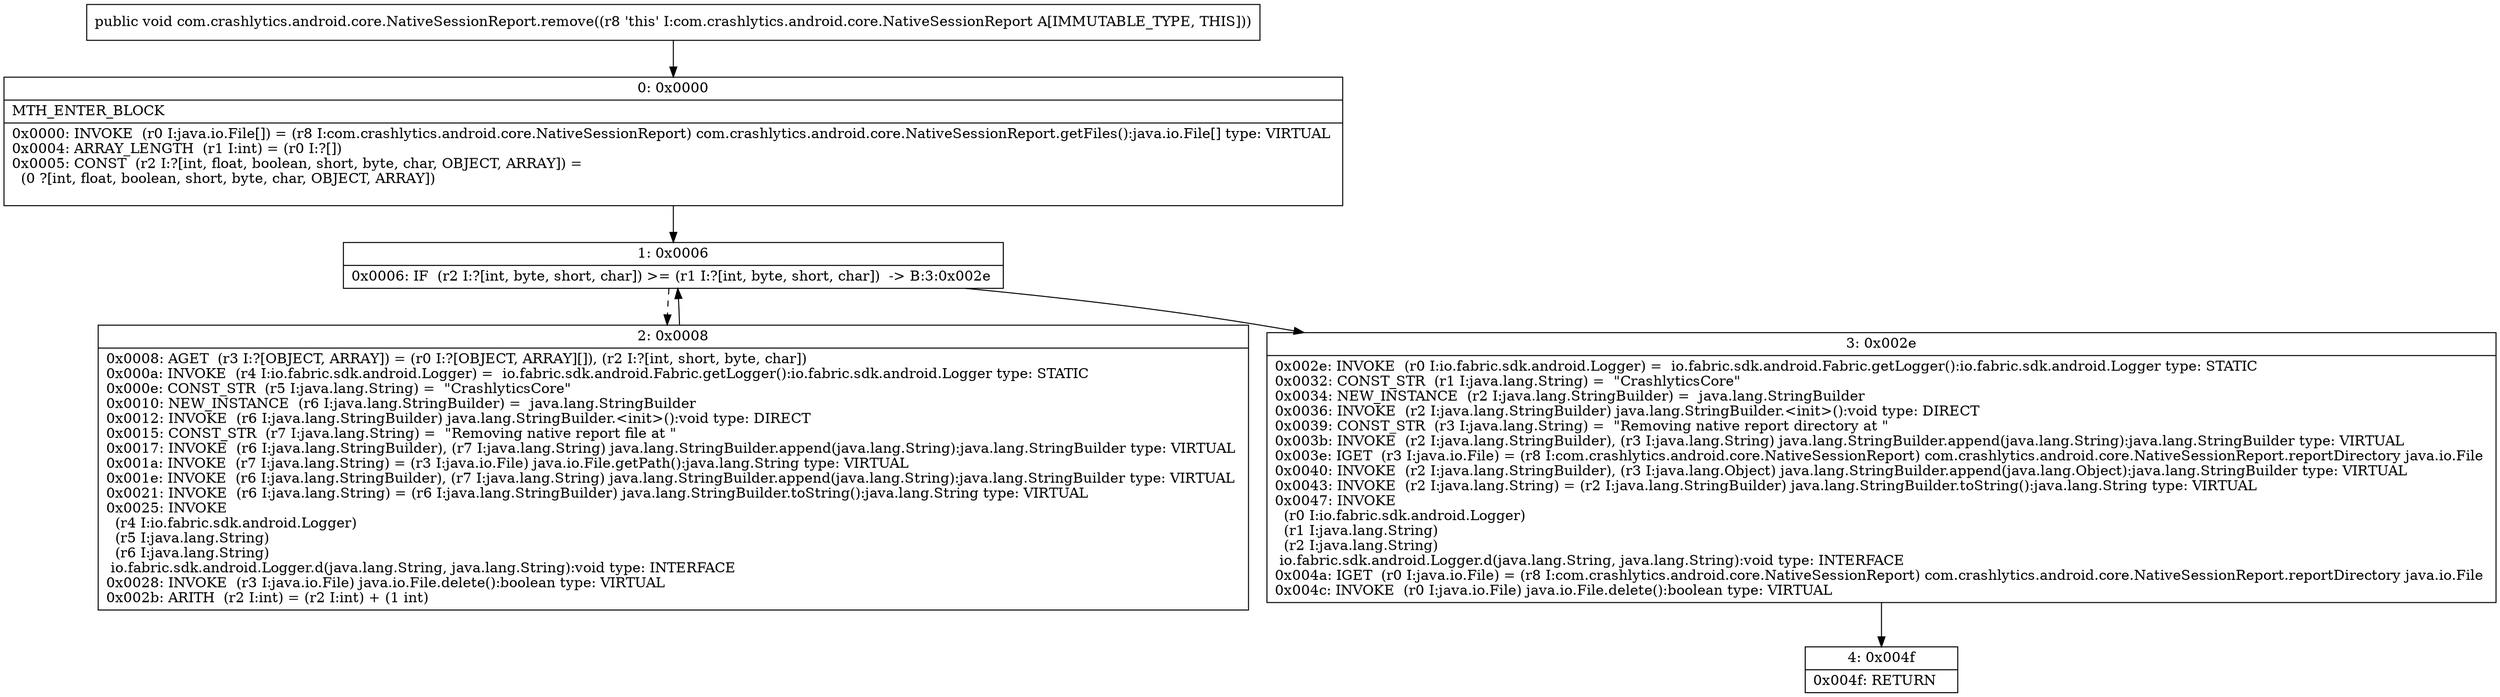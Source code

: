 digraph "CFG forcom.crashlytics.android.core.NativeSessionReport.remove()V" {
Node_0 [shape=record,label="{0\:\ 0x0000|MTH_ENTER_BLOCK\l|0x0000: INVOKE  (r0 I:java.io.File[]) = (r8 I:com.crashlytics.android.core.NativeSessionReport) com.crashlytics.android.core.NativeSessionReport.getFiles():java.io.File[] type: VIRTUAL \l0x0004: ARRAY_LENGTH  (r1 I:int) = (r0 I:?[]) \l0x0005: CONST  (r2 I:?[int, float, boolean, short, byte, char, OBJECT, ARRAY]) = \l  (0 ?[int, float, boolean, short, byte, char, OBJECT, ARRAY])\l \l}"];
Node_1 [shape=record,label="{1\:\ 0x0006|0x0006: IF  (r2 I:?[int, byte, short, char]) \>= (r1 I:?[int, byte, short, char])  \-\> B:3:0x002e \l}"];
Node_2 [shape=record,label="{2\:\ 0x0008|0x0008: AGET  (r3 I:?[OBJECT, ARRAY]) = (r0 I:?[OBJECT, ARRAY][]), (r2 I:?[int, short, byte, char]) \l0x000a: INVOKE  (r4 I:io.fabric.sdk.android.Logger) =  io.fabric.sdk.android.Fabric.getLogger():io.fabric.sdk.android.Logger type: STATIC \l0x000e: CONST_STR  (r5 I:java.lang.String) =  \"CrashlyticsCore\" \l0x0010: NEW_INSTANCE  (r6 I:java.lang.StringBuilder) =  java.lang.StringBuilder \l0x0012: INVOKE  (r6 I:java.lang.StringBuilder) java.lang.StringBuilder.\<init\>():void type: DIRECT \l0x0015: CONST_STR  (r7 I:java.lang.String) =  \"Removing native report file at \" \l0x0017: INVOKE  (r6 I:java.lang.StringBuilder), (r7 I:java.lang.String) java.lang.StringBuilder.append(java.lang.String):java.lang.StringBuilder type: VIRTUAL \l0x001a: INVOKE  (r7 I:java.lang.String) = (r3 I:java.io.File) java.io.File.getPath():java.lang.String type: VIRTUAL \l0x001e: INVOKE  (r6 I:java.lang.StringBuilder), (r7 I:java.lang.String) java.lang.StringBuilder.append(java.lang.String):java.lang.StringBuilder type: VIRTUAL \l0x0021: INVOKE  (r6 I:java.lang.String) = (r6 I:java.lang.StringBuilder) java.lang.StringBuilder.toString():java.lang.String type: VIRTUAL \l0x0025: INVOKE  \l  (r4 I:io.fabric.sdk.android.Logger)\l  (r5 I:java.lang.String)\l  (r6 I:java.lang.String)\l io.fabric.sdk.android.Logger.d(java.lang.String, java.lang.String):void type: INTERFACE \l0x0028: INVOKE  (r3 I:java.io.File) java.io.File.delete():boolean type: VIRTUAL \l0x002b: ARITH  (r2 I:int) = (r2 I:int) + (1 int) \l}"];
Node_3 [shape=record,label="{3\:\ 0x002e|0x002e: INVOKE  (r0 I:io.fabric.sdk.android.Logger) =  io.fabric.sdk.android.Fabric.getLogger():io.fabric.sdk.android.Logger type: STATIC \l0x0032: CONST_STR  (r1 I:java.lang.String) =  \"CrashlyticsCore\" \l0x0034: NEW_INSTANCE  (r2 I:java.lang.StringBuilder) =  java.lang.StringBuilder \l0x0036: INVOKE  (r2 I:java.lang.StringBuilder) java.lang.StringBuilder.\<init\>():void type: DIRECT \l0x0039: CONST_STR  (r3 I:java.lang.String) =  \"Removing native report directory at \" \l0x003b: INVOKE  (r2 I:java.lang.StringBuilder), (r3 I:java.lang.String) java.lang.StringBuilder.append(java.lang.String):java.lang.StringBuilder type: VIRTUAL \l0x003e: IGET  (r3 I:java.io.File) = (r8 I:com.crashlytics.android.core.NativeSessionReport) com.crashlytics.android.core.NativeSessionReport.reportDirectory java.io.File \l0x0040: INVOKE  (r2 I:java.lang.StringBuilder), (r3 I:java.lang.Object) java.lang.StringBuilder.append(java.lang.Object):java.lang.StringBuilder type: VIRTUAL \l0x0043: INVOKE  (r2 I:java.lang.String) = (r2 I:java.lang.StringBuilder) java.lang.StringBuilder.toString():java.lang.String type: VIRTUAL \l0x0047: INVOKE  \l  (r0 I:io.fabric.sdk.android.Logger)\l  (r1 I:java.lang.String)\l  (r2 I:java.lang.String)\l io.fabric.sdk.android.Logger.d(java.lang.String, java.lang.String):void type: INTERFACE \l0x004a: IGET  (r0 I:java.io.File) = (r8 I:com.crashlytics.android.core.NativeSessionReport) com.crashlytics.android.core.NativeSessionReport.reportDirectory java.io.File \l0x004c: INVOKE  (r0 I:java.io.File) java.io.File.delete():boolean type: VIRTUAL \l}"];
Node_4 [shape=record,label="{4\:\ 0x004f|0x004f: RETURN   \l}"];
MethodNode[shape=record,label="{public void com.crashlytics.android.core.NativeSessionReport.remove((r8 'this' I:com.crashlytics.android.core.NativeSessionReport A[IMMUTABLE_TYPE, THIS])) }"];
MethodNode -> Node_0;
Node_0 -> Node_1;
Node_1 -> Node_2[style=dashed];
Node_1 -> Node_3;
Node_2 -> Node_1;
Node_3 -> Node_4;
}

